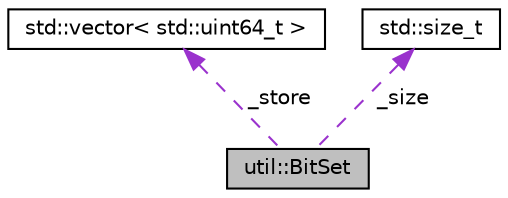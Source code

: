 digraph "util::BitSet"
{
 // LATEX_PDF_SIZE
  edge [fontname="Helvetica",fontsize="10",labelfontname="Helvetica",labelfontsize="10"];
  node [fontname="Helvetica",fontsize="10",shape=record];
  Node1 [label="util::BitSet",height=0.2,width=0.4,color="black", fillcolor="grey75", style="filled", fontcolor="black",tooltip="Mimics the API of std::bitset but with the dynamic properties of std::vector<bool>"];
  Node2 -> Node1 [dir="back",color="darkorchid3",fontsize="10",style="dashed",label=" _store" ,fontname="Helvetica"];
  Node2 [label="std::vector\< std::uint64_t \>",height=0.2,width=0.4,color="black", fillcolor="white", style="filled",URL="/home/runner/work/ecstasy/ecstasy/doc/external/cppreference-doxygen-web.tag.xml$cpp/container/vector.html",tooltip=" "];
  Node3 -> Node1 [dir="back",color="darkorchid3",fontsize="10",style="dashed",label=" _size" ,fontname="Helvetica"];
  Node3 [label="std::size_t",height=0.2,width=0.4,color="black", fillcolor="white", style="filled",URL="/home/runner/work/ecstasy/ecstasy/doc/external/cppreference-doxygen-web.tag.xml$cpp/types/size_t.html",tooltip=" "];
}
